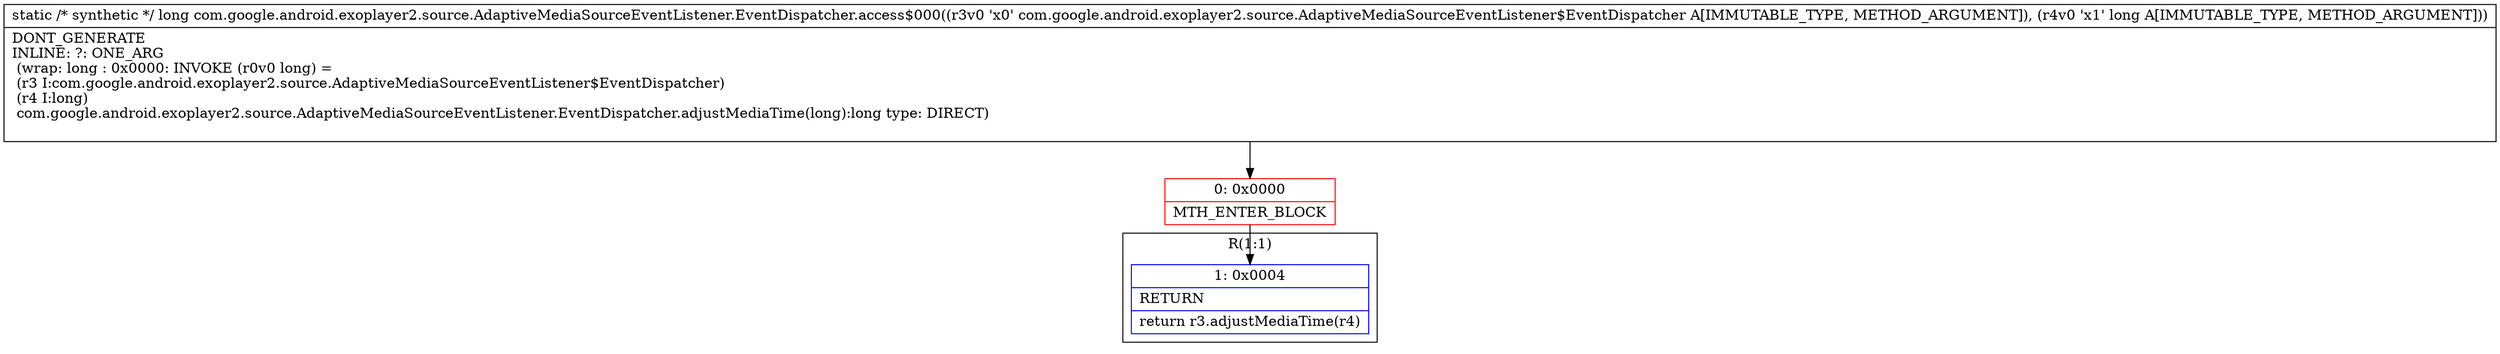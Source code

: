 digraph "CFG forcom.google.android.exoplayer2.source.AdaptiveMediaSourceEventListener.EventDispatcher.access$000(Lcom\/google\/android\/exoplayer2\/source\/AdaptiveMediaSourceEventListener$EventDispatcher;J)J" {
subgraph cluster_Region_1828183881 {
label = "R(1:1)";
node [shape=record,color=blue];
Node_1 [shape=record,label="{1\:\ 0x0004|RETURN\l|return r3.adjustMediaTime(r4)\l}"];
}
Node_0 [shape=record,color=red,label="{0\:\ 0x0000|MTH_ENTER_BLOCK\l}"];
MethodNode[shape=record,label="{static \/* synthetic *\/ long com.google.android.exoplayer2.source.AdaptiveMediaSourceEventListener.EventDispatcher.access$000((r3v0 'x0' com.google.android.exoplayer2.source.AdaptiveMediaSourceEventListener$EventDispatcher A[IMMUTABLE_TYPE, METHOD_ARGUMENT]), (r4v0 'x1' long A[IMMUTABLE_TYPE, METHOD_ARGUMENT]))  | DONT_GENERATE\lINLINE: ?: ONE_ARG  \l  (wrap: long : 0x0000: INVOKE  (r0v0 long) = \l  (r3 I:com.google.android.exoplayer2.source.AdaptiveMediaSourceEventListener$EventDispatcher)\l  (r4 I:long)\l com.google.android.exoplayer2.source.AdaptiveMediaSourceEventListener.EventDispatcher.adjustMediaTime(long):long type: DIRECT)\l\l}"];
MethodNode -> Node_0;
Node_0 -> Node_1;
}

